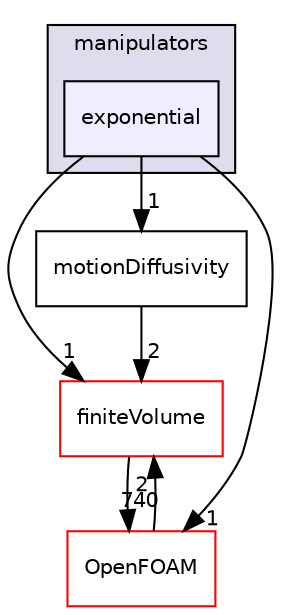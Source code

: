 digraph "src/fvMotionSolver/motionDiffusivity/manipulators/exponential" {
  bgcolor=transparent;
  compound=true
  node [ fontsize="10", fontname="Helvetica"];
  edge [ labelfontsize="10", labelfontname="Helvetica"];
  subgraph clusterdir_ccfb0ac24b15cc3e9063e7401f463558 {
    graph [ bgcolor="#ddddee", pencolor="black", label="manipulators" fontname="Helvetica", fontsize="10", URL="dir_ccfb0ac24b15cc3e9063e7401f463558.html"]
  dir_091d6caa1ca43e3b1c7c8c84021f32da [shape=box, label="exponential", style="filled", fillcolor="#eeeeff", pencolor="black", URL="dir_091d6caa1ca43e3b1c7c8c84021f32da.html"];
  }
  dir_9bd15774b555cf7259a6fa18f99fe99b [shape=box label="finiteVolume" color="red" URL="dir_9bd15774b555cf7259a6fa18f99fe99b.html"];
  dir_66e2b341b6af2179306fe41c696b071d [shape=box label="motionDiffusivity" URL="dir_66e2b341b6af2179306fe41c696b071d.html"];
  dir_c5473ff19b20e6ec4dfe5c310b3778a8 [shape=box label="OpenFOAM" color="red" URL="dir_c5473ff19b20e6ec4dfe5c310b3778a8.html"];
  dir_9bd15774b555cf7259a6fa18f99fe99b->dir_c5473ff19b20e6ec4dfe5c310b3778a8 [headlabel="740", labeldistance=1.5 headhref="dir_000892_001950.html"];
  dir_66e2b341b6af2179306fe41c696b071d->dir_9bd15774b555cf7259a6fa18f99fe99b [headlabel="2", labeldistance=1.5 headhref="dir_001356_000892.html"];
  dir_091d6caa1ca43e3b1c7c8c84021f32da->dir_9bd15774b555cf7259a6fa18f99fe99b [headlabel="1", labeldistance=1.5 headhref="dir_001354_000892.html"];
  dir_091d6caa1ca43e3b1c7c8c84021f32da->dir_66e2b341b6af2179306fe41c696b071d [headlabel="1", labeldistance=1.5 headhref="dir_001354_001356.html"];
  dir_091d6caa1ca43e3b1c7c8c84021f32da->dir_c5473ff19b20e6ec4dfe5c310b3778a8 [headlabel="1", labeldistance=1.5 headhref="dir_001354_001950.html"];
  dir_c5473ff19b20e6ec4dfe5c310b3778a8->dir_9bd15774b555cf7259a6fa18f99fe99b [headlabel="2", labeldistance=1.5 headhref="dir_001950_000892.html"];
}
